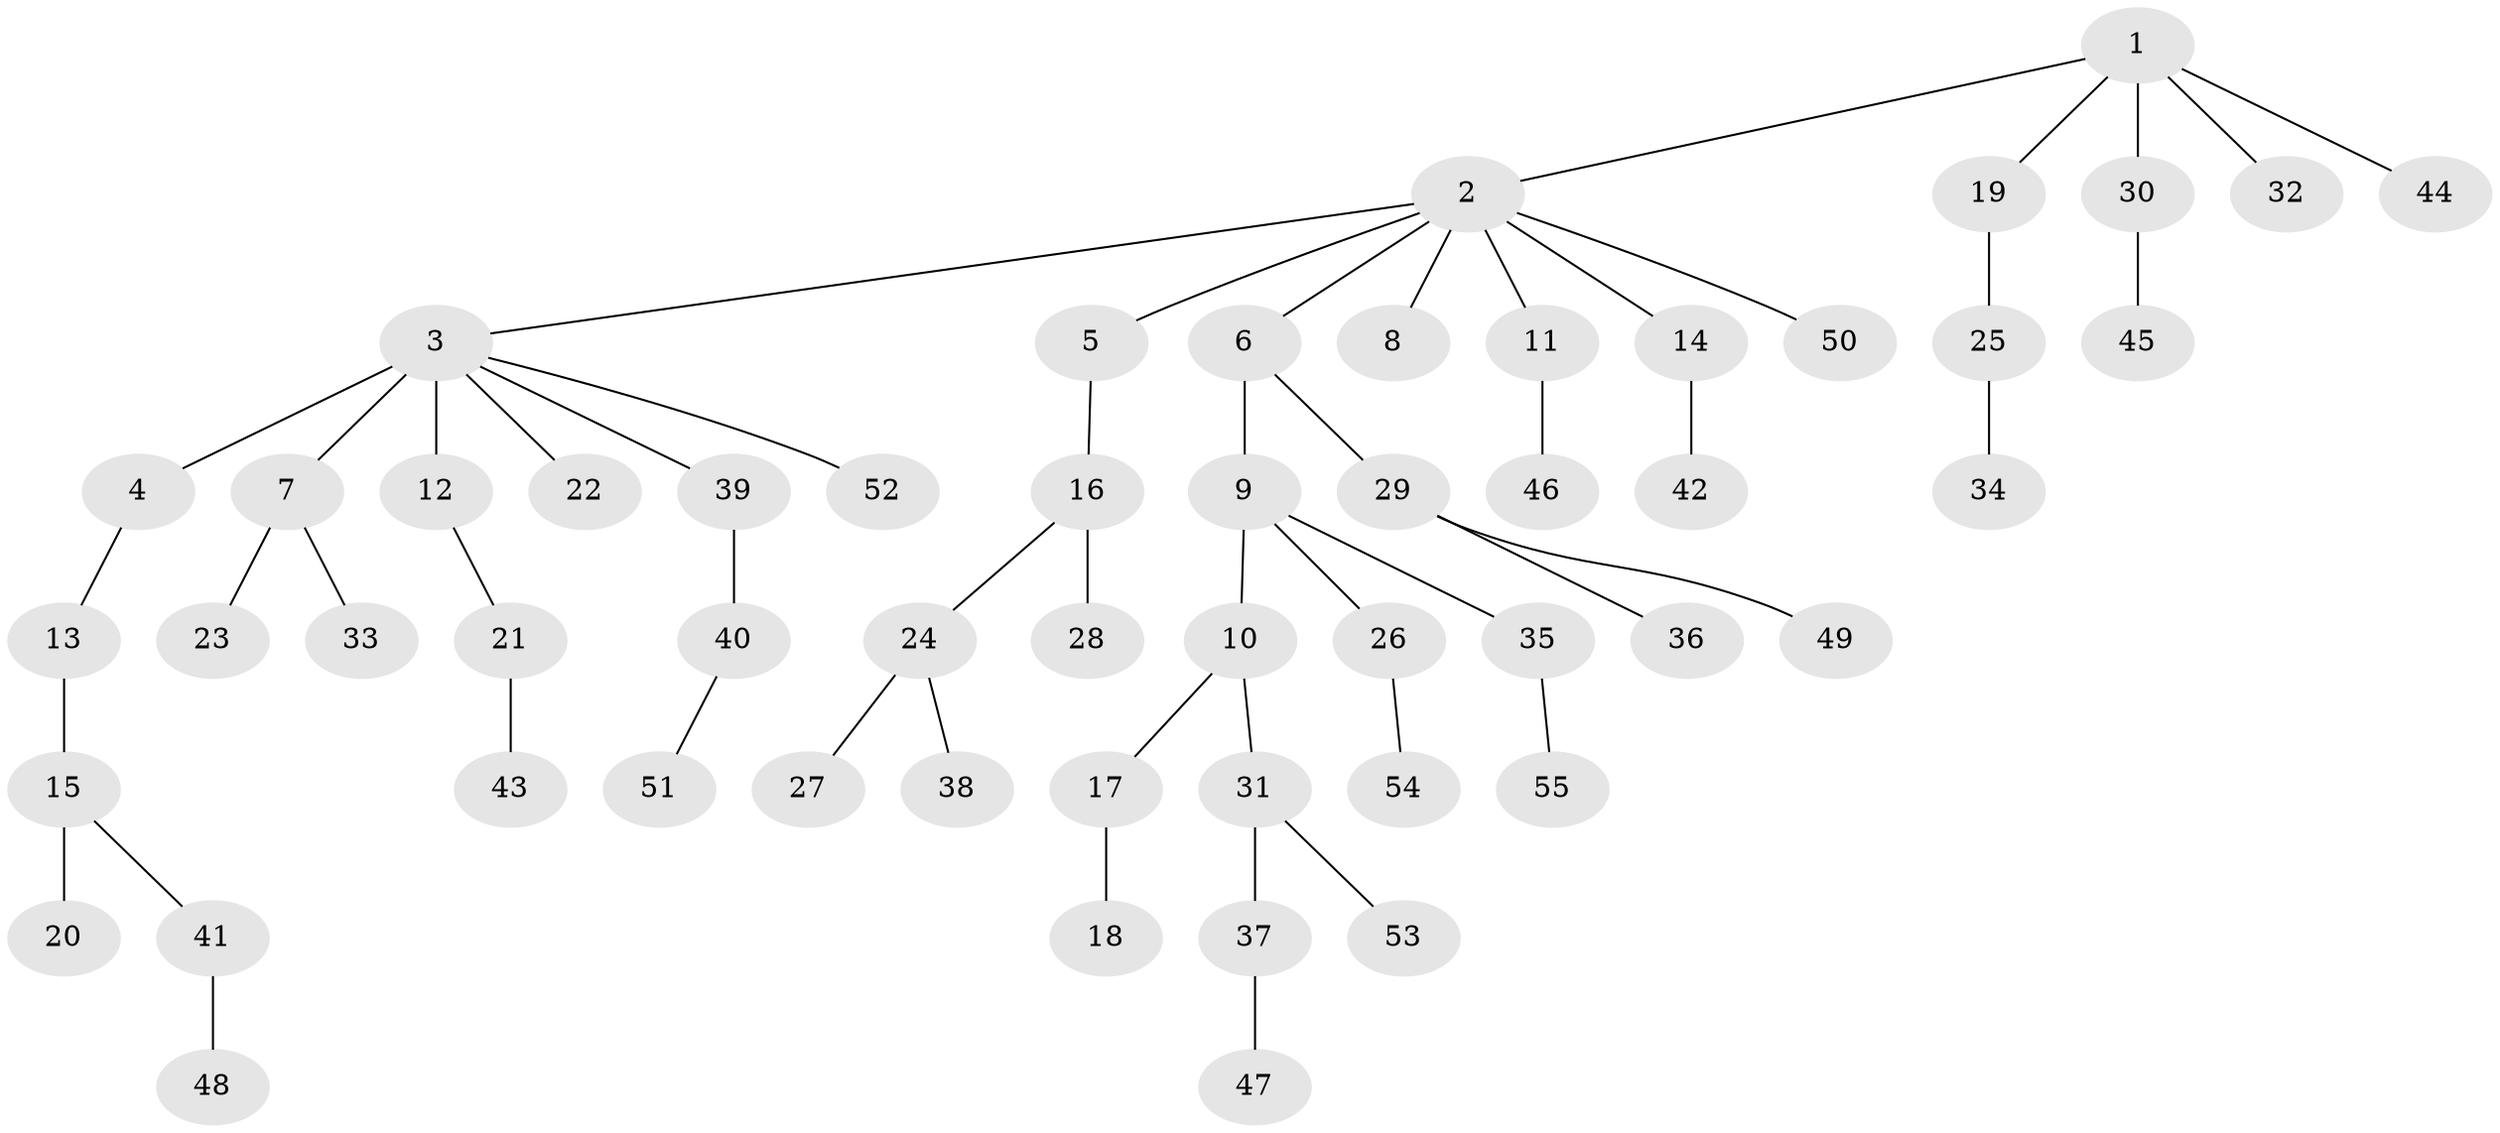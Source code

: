// original degree distribution, {4: 0.06542056074766354, 8: 0.009345794392523364, 10: 0.009345794392523364, 2: 0.2336448598130841, 1: 0.4953271028037383, 3: 0.17757009345794392, 6: 0.009345794392523364}
// Generated by graph-tools (version 1.1) at 2025/36/03/09/25 02:36:44]
// undirected, 55 vertices, 54 edges
graph export_dot {
graph [start="1"]
  node [color=gray90,style=filled];
  1;
  2;
  3;
  4;
  5;
  6;
  7;
  8;
  9;
  10;
  11;
  12;
  13;
  14;
  15;
  16;
  17;
  18;
  19;
  20;
  21;
  22;
  23;
  24;
  25;
  26;
  27;
  28;
  29;
  30;
  31;
  32;
  33;
  34;
  35;
  36;
  37;
  38;
  39;
  40;
  41;
  42;
  43;
  44;
  45;
  46;
  47;
  48;
  49;
  50;
  51;
  52;
  53;
  54;
  55;
  1 -- 2 [weight=1.0];
  1 -- 19 [weight=1.0];
  1 -- 30 [weight=1.0];
  1 -- 32 [weight=1.0];
  1 -- 44 [weight=1.0];
  2 -- 3 [weight=1.0];
  2 -- 5 [weight=1.0];
  2 -- 6 [weight=1.0];
  2 -- 8 [weight=1.0];
  2 -- 11 [weight=1.0];
  2 -- 14 [weight=1.0];
  2 -- 50 [weight=1.0];
  3 -- 4 [weight=3.0];
  3 -- 7 [weight=1.0];
  3 -- 12 [weight=1.0];
  3 -- 22 [weight=1.0];
  3 -- 39 [weight=1.0];
  3 -- 52 [weight=1.0];
  4 -- 13 [weight=1.0];
  5 -- 16 [weight=1.0];
  6 -- 9 [weight=1.0];
  6 -- 29 [weight=1.0];
  7 -- 23 [weight=1.0];
  7 -- 33 [weight=1.0];
  9 -- 10 [weight=2.0];
  9 -- 26 [weight=1.0];
  9 -- 35 [weight=1.0];
  10 -- 17 [weight=1.0];
  10 -- 31 [weight=1.0];
  11 -- 46 [weight=1.0];
  12 -- 21 [weight=1.0];
  13 -- 15 [weight=1.0];
  14 -- 42 [weight=1.0];
  15 -- 20 [weight=3.0];
  15 -- 41 [weight=1.0];
  16 -- 24 [weight=1.0];
  16 -- 28 [weight=2.0];
  17 -- 18 [weight=2.0];
  19 -- 25 [weight=1.0];
  21 -- 43 [weight=1.0];
  24 -- 27 [weight=2.0];
  24 -- 38 [weight=1.0];
  25 -- 34 [weight=1.0];
  26 -- 54 [weight=1.0];
  29 -- 36 [weight=1.0];
  29 -- 49 [weight=1.0];
  30 -- 45 [weight=1.0];
  31 -- 37 [weight=1.0];
  31 -- 53 [weight=2.0];
  35 -- 55 [weight=1.0];
  37 -- 47 [weight=2.0];
  39 -- 40 [weight=2.0];
  40 -- 51 [weight=1.0];
  41 -- 48 [weight=2.0];
}
